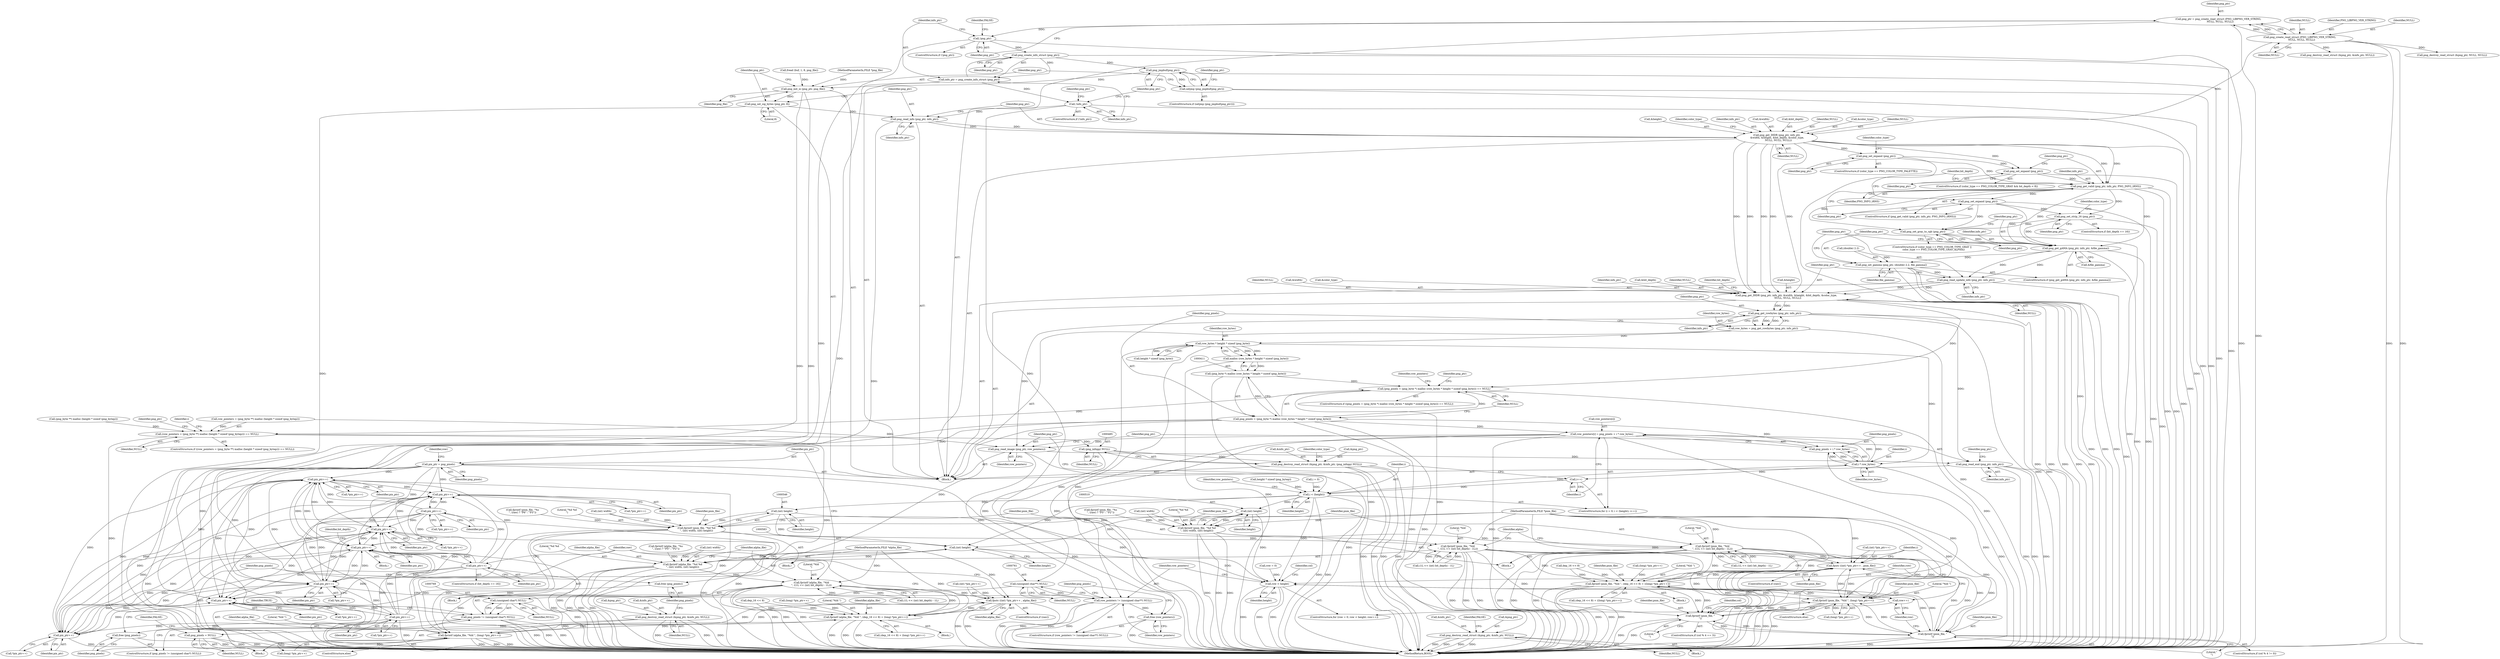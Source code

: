 digraph "0_Android_9d4853418ab2f754c2b63e091c29c5529b8b86ca_157@API" {
"1000198" [label="(Call,png_ptr = png_create_read_struct (PNG_LIBPNG_VER_STRING,\n     NULL, NULL, NULL))"];
"1000200" [label="(Call,png_create_read_struct (PNG_LIBPNG_VER_STRING,\n     NULL, NULL, NULL))"];
"1000206" [label="(Call,!png_ptr)"];
"1000212" [label="(Call,png_create_info_struct (png_ptr))"];
"1000210" [label="(Call,info_ptr = png_create_info_struct (png_ptr))"];
"1000215" [label="(Call,!info_ptr)"];
"1000244" [label="(Call,png_read_info (png_ptr, info_ptr))"];
"1000247" [label="(Call,png_get_IHDR (png_ptr, info_ptr,\n &width, &height, &bit_depth, &color_type,\n    NULL, NULL, NULL))"];
"1000265" [label="(Call,png_set_expand (png_ptr))"];
"1000275" [label="(Call,png_set_expand (png_ptr))"];
"1000278" [label="(Call,png_get_valid (png_ptr, info_ptr, PNG_INFO_tRNS))"];
"1000282" [label="(Call,png_set_expand (png_ptr))"];
"1000288" [label="(Call,png_set_strip_16 (png_ptr))"];
"1000298" [label="(Call,png_set_gray_to_rgb (png_ptr))"];
"1000301" [label="(Call,png_get_gAMA (png_ptr, info_ptr, &file_gamma))"];
"1000306" [label="(Call,png_set_gamma (png_ptr, (double) 2.2, file_gamma))"];
"1000312" [label="(Call,png_read_update_info (png_ptr, info_ptr))"];
"1000315" [label="(Call,png_get_IHDR (png_ptr, info_ptr, &width, &height, &bit_depth, &color_type,\n    NULL, NULL, NULL))"];
"1000403" [label="(Call,png_get_rowbytes (png_ptr, info_ptr))"];
"1000401" [label="(Call,row_bytes = png_get_rowbytes (png_ptr, info_ptr))"];
"1000413" [label="(Call,row_bytes * height * sizeof (png_byte))"];
"1000412" [label="(Call,malloc (row_bytes * height * sizeof (png_byte)))"];
"1000410" [label="(Call,(png_byte *) malloc (row_bytes * height * sizeof (png_byte)))"];
"1000407" [label="(Call,(png_pixels = (png_byte *) malloc (row_bytes * height * sizeof (png_byte))) == NULL)"];
"1000421" [label="(Call,png_destroy_read_struct (&png_ptr, &info_ptr, NULL))"];
"1000430" [label="(Call,(row_pointers = (png_byte **) malloc (height * sizeof (png_bytep))) == NULL)"];
"1000442" [label="(Call,png_destroy_read_struct (&png_ptr, &info_ptr, NULL))"];
"1000450" [label="(Call,png_pixels = NULL)"];
"1000484" [label="(Call,(png_infopp) NULL)"];
"1000479" [label="(Call,png_destroy_read_struct (&png_ptr, &info_ptr, (png_infopp) NULL))"];
"1000760" [label="(Call,(unsigned char**) NULL)"];
"1000758" [label="(Call,row_pointers != (unsigned char**) NULL)"];
"1000763" [label="(Call,free (row_pointers))"];
"1000768" [label="(Call,(unsigned char*) NULL)"];
"1000766" [label="(Call,png_pixels != (unsigned char*) NULL)"];
"1000771" [label="(Call,free (png_pixels))"];
"1000408" [label="(Call,png_pixels = (png_byte *) malloc (row_bytes * height * sizeof (png_byte)))"];
"1000448" [label="(Call,free (png_pixels))"];
"1000464" [label="(Call,row_pointers[i] = png_pixels + i * row_bytes)"];
"1000473" [label="(Call,png_read_image (png_ptr, row_pointers))"];
"1000476" [label="(Call,png_read_end (png_ptr, info_ptr))"];
"1000468" [label="(Call,png_pixels + i * row_bytes)"];
"1000595" [label="(Call,pix_ptr = png_pixels)"];
"1000636" [label="(Call,pix_ptr++)"];
"1000650" [label="(Call,pix_ptr++)"];
"1000662" [label="(Call,pix_ptr++)"];
"1000671" [label="(Call,pix_ptr++)"];
"1000680" [label="(Call,pix_ptr++)"];
"1000686" [label="(Call,pix_ptr++)"];
"1000696" [label="(Call,pix_ptr++)"];
"1000710" [label="(Call,pix_ptr++)"];
"1000722" [label="(Call,pix_ptr++)"];
"1000731" [label="(Call,pix_ptr++)"];
"1000470" [label="(Call,i * row_bytes)"];
"1000462" [label="(Call,i++)"];
"1000459" [label="(Call,i < (height))"];
"1000509" [label="(Call,(int) height)"];
"1000503" [label="(Call,fprintf (pnm_file, \"%d %d\n\", (int) width, (int) height))"];
"1000512" [label="(Call,fprintf (pnm_file, \"%ld\n\", ((1L << (int) bit_depth) - 1L)))"];
"1000632" [label="(Call,fputc ((int) *pix_ptr++ , pnm_file))"];
"1000652" [label="(Call,fprintf (pnm_file, \"%ld \", (dep_16 << 8) + ((long) *pix_ptr++)))"];
"1000665" [label="(Call,fprintf (pnm_file, \"%ld \", (long) *pix_ptr++))"];
"1000742" [label="(Call,fprintf (pnm_file, \"\n\"))"];
"1000754" [label="(Call,fprintf (pnm_file, \"\n\"))"];
"1000582" [label="(Call,(int) height)"];
"1000576" [label="(Call,fprintf (alpha_file, \"%d %d\n\", (int) width, (int) height))"];
"1000585" [label="(Call,fprintf (alpha_file, \"%ld\n\", ((1L << (int) bit_depth) - 1L)))"];
"1000692" [label="(Call,fputc ((int) *pix_ptr++ , alpha_file))"];
"1000712" [label="(Call,fprintf (alpha_file, \"%ld \", (dep_16 << 8) + (long) *pix_ptr++))"];
"1000725" [label="(Call,fprintf (alpha_file, \"%ld \", (long) *pix_ptr++))"];
"1000602" [label="(Call,row < height)"];
"1000605" [label="(Call,row++)"];
"1000545" [label="(Call,(int) height)"];
"1000539" [label="(Call,fprintf (pnm_file, \"%d %d\n\", (int) width, (int) height))"];
"1000548" [label="(Call,fprintf (pnm_file, \"%ld\n\", ((1L << (int) bit_depth) - 1L)))"];
"1000227" [label="(Call,png_jmpbuf(png_ptr))"];
"1000226" [label="(Call,setjmp (png_jmpbuf(png_ptr)))"];
"1000238" [label="(Call,png_init_io (png_ptr, png_file))"];
"1000241" [label="(Call,png_set_sig_bytes (png_ptr, 8))"];
"1000423" [label="(Identifier,png_ptr)"];
"1000697" [label="(Identifier,pix_ptr)"];
"1000263" [label="(Identifier,color_type)"];
"1000598" [label="(ControlStructure,for (row = 0; row < height; row++))"];
"1000249" [label="(Identifier,info_ptr)"];
"1000461" [label="(Identifier,height)"];
"1000245" [label="(Identifier,png_ptr)"];
"1000422" [label="(Call,&png_ptr)"];
"1000478" [label="(Identifier,info_ptr)"];
"1000644" [label="(Block,)"];
"1000655" [label="(Call,(dep_16 << 8) + ((long) *pix_ptr++))"];
"1000604" [label="(Identifier,height)"];
"1000484" [label="(Call,(png_infopp) NULL)"];
"1000250" [label="(Call,&width)"];
"1000320" [label="(Call,&height)"];
"1000482" [label="(Call,&info_ptr)"];
"1000303" [label="(Identifier,info_ptr)"];
"1000213" [label="(Identifier,png_ptr)"];
"1000280" [label="(Identifier,info_ptr)"];
"1000448" [label="(Call,free (png_pixels))"];
"1000199" [label="(Identifier,png_ptr)"];
"1000406" [label="(ControlStructure,if ((png_pixels = (png_byte *) malloc (row_bytes * height * sizeof (png_byte))) == NULL))"];
"1000686" [label="(Call,pix_ptr++)"];
"1000266" [label="(Identifier,png_ptr)"];
"1000490" [label="(Identifier,color_type)"];
"1000682" [label="(ControlStructure,if (bit_depth == 16))"];
"1000725" [label="(Call,fprintf (alpha_file, \"%ld \", (long) *pix_ptr++))"];
"1000772" [label="(Identifier,png_pixels)"];
"1000654" [label="(Literal,\"%ld \")"];
"1000542" [label="(Call,(int) width)"];
"1000232" [label="(Identifier,png_ptr)"];
"1000584" [label="(Identifier,height)"];
"1000656" [label="(Call,dep_16 << 8)"];
"1000577" [label="(Identifier,alpha_file)"];
"1000473" [label="(Call,png_read_image (png_ptr, row_pointers))"];
"1000275" [label="(Call,png_set_expand (png_ptr))"];
"1000281" [label="(Identifier,PNG_INFO_tRNS)"];
"1000514" [label="(Literal,\"%ld\n\")"];
"1000605" [label="(Call,row++)"];
"1000610" [label="(Identifier,col)"];
"1000254" [label="(Call,&bit_depth)"];
"1000407" [label="(Call,(png_pixels = (png_byte *) malloc (row_bytes * height * sizeof (png_byte))) == NULL)"];
"1000698" [label="(Identifier,alpha_file)"];
"1000704" [label="(Block,)"];
"1000550" [label="(Literal,\"%ld\n\")"];
"1000304" [label="(Call,&file_gamma)"];
"1000440" [label="(Identifier,NULL)"];
"1000471" [label="(Identifier,i)"];
"1000282" [label="(Call,png_set_expand (png_ptr))"];
"1000230" [label="(Call,png_destroy_read_struct (&png_ptr, &info_ptr, NULL))"];
"1000312" [label="(Call,png_read_update_info (png_ptr, info_ptr))"];
"1000504" [label="(Identifier,pnm_file)"];
"1000410" [label="(Call,(png_byte *) malloc (row_bytes * height * sizeof (png_byte)))"];
"1000419" [label="(Identifier,NULL)"];
"1000270" [label="(Identifier,color_type)"];
"1000426" [label="(Identifier,NULL)"];
"1000278" [label="(Call,png_get_valid (png_ptr, info_ptr, PNG_INFO_tRNS))"];
"1000576" [label="(Call,fprintf (alpha_file, \"%d %d\n\", (int) width, (int) height))"];
"1000469" [label="(Identifier,png_pixels)"];
"1000666" [label="(Identifier,pnm_file)"];
"1000582" [label="(Call,(int) height)"];
"1000587" [label="(Literal,\"%ld\n\")"];
"1000652" [label="(Call,fprintf (pnm_file, \"%ld \", (dep_16 << 8) + ((long) *pix_ptr++)))"];
"1000327" [label="(Identifier,NULL)"];
"1000756" [label="(Literal,\"\n\")"];
"1000463" [label="(Identifier,i)"];
"1000663" [label="(Identifier,pix_ptr)"];
"1000512" [label="(Call,fprintf (pnm_file, \"%ld\n\", ((1L << (int) bit_depth) - 1L)))"];
"1000212" [label="(Call,png_create_info_struct (png_ptr))"];
"1000771" [label="(Call,free (png_pixels))"];
"1000726" [label="(Identifier,alpha_file)"];
"1000479" [label="(Call,png_destroy_read_struct (&png_ptr, &info_ptr, (png_infopp) NULL))"];
"1000436" [label="(Call,height * sizeof (png_bytep))"];
"1000495" [label="(Block,)"];
"1000716" [label="(Call,dep_16 << 8)"];
"1000540" [label="(Identifier,pnm_file)"];
"1000228" [label="(Identifier,png_ptr)"];
"1000549" [label="(Identifier,pnm_file)"];
"1000306" [label="(Call,png_set_gamma (png_ptr, (double) 2.2, file_gamma))"];
"1000449" [label="(Identifier,png_pixels)"];
"1000515" [label="(Call,(1L << (int) bit_depth) - 1L)"];
"1000293" [label="(Identifier,color_type)"];
"1000531" [label="(Block,)"];
"1000690" [label="(ControlStructure,if (raw))"];
"1000300" [label="(ControlStructure,if (png_get_gAMA (png_ptr, info_ptr, &file_gamma)))"];
"1000595" [label="(Call,pix_ptr = png_pixels)"];
"1000603" [label="(Identifier,row)"];
"1000454" [label="(Identifier,FALSE)"];
"1000430" [label="(Call,(row_pointers = (png_byte **) malloc (height * sizeof (png_bytep))) == NULL)"];
"1000759" [label="(Identifier,row_pointers)"];
"1000736" [label="(ControlStructure,if (col % 4 == 3))"];
"1000755" [label="(Identifier,pnm_file)"];
"1000288" [label="(Call,png_set_strip_16 (png_ptr))"];
"1000723" [label="(Identifier,pix_ptr)"];
"1000732" [label="(Identifier,pix_ptr)"];
"1000261" [label="(ControlStructure,if (color_type == PNG_COLOR_TYPE_PALETTE))"];
"1000693" [label="(Call,(int) *pix_ptr++)"];
"1000243" [label="(Literal,8)"];
"1000532" [label="(Call,fprintf (pnm_file, \"%s\n\", (raw) ? \"P6\" : \"P3\"))"];
"1000649" [label="(Call,*pix_ptr++)"];
"1000475" [label="(Identifier,row_pointers)"];
"1000599" [label="(Call,row = 0)"];
"1000679" [label="(Block,)"];
"1000636" [label="(Call,pix_ptr++)"];
"1000177" [label="(Call,fread (buf, 1, 8, png_file))"];
"1000277" [label="(ControlStructure,if (png_get_valid (png_ptr, info_ptr, PNG_INFO_tRNS)))"];
"1000328" [label="(Identifier,NULL)"];
"1000687" [label="(Identifier,pix_ptr)"];
"1000635" [label="(Call,*pix_ptr++)"];
"1000286" [label="(Identifier,bit_depth)"];
"1000719" [label="(Call,(long) *pix_ptr++)"];
"1000203" [label="(Identifier,NULL)"];
"1000211" [label="(Identifier,info_ptr)"];
"1000541" [label="(Literal,\"%d %d\n\")"];
"1000681" [label="(Identifier,pix_ptr)"];
"1000283" [label="(Identifier,png_ptr)"];
"1000456" [label="(Call,i = 0)"];
"1000299" [label="(Identifier,png_ptr)"];
"1000671" [label="(Call,pix_ptr++)"];
"1000464" [label="(Call,row_pointers[i] = png_pixels + i * row_bytes)"];
"1000205" [label="(ControlStructure,if (!png_ptr))"];
"1000290" [label="(ControlStructure,if (color_type == PNG_COLOR_TYPE_GRAY ||\n    color_type == PNG_COLOR_TYPE_GRAY_ALPHA))"];
"1000468" [label="(Call,png_pixels + i * row_bytes)"];
"1000709" [label="(Call,*pix_ptr++)"];
"1000318" [label="(Call,&width)"];
"1000742" [label="(Call,fprintf (pnm_file, \"\n\"))"];
"1000412" [label="(Call,malloc (row_bytes * height * sizeof (png_byte)))"];
"1000569" [label="(Call,fprintf (alpha_file, \"%s\n\", (raw) ? \"P5\" : \"P2\"))"];
"1000767" [label="(Identifier,png_pixels)"];
"1000714" [label="(Literal,\"%ld \")"];
"1000260" [label="(Identifier,NULL)"];
"1000432" [label="(Identifier,row_pointers)"];
"1000503" [label="(Call,fprintf (pnm_file, \"%d %d\n\", (int) width, (int) height))"];
"1000307" [label="(Identifier,png_ptr)"];
"1000731" [label="(Call,pix_ptr++)"];
"1000141" [label="(Block,)"];
"1000722" [label="(Call,pix_ptr++)"];
"1000695" [label="(Call,*pix_ptr++)"];
"1000588" [label="(Call,(1L << (int) bit_depth) - 1L)"];
"1000568" [label="(Block,)"];
"1000715" [label="(Call,(dep_16 << 8) + (long) *pix_ptr++)"];
"1000284" [label="(ControlStructure,if (bit_depth == 16))"];
"1000597" [label="(Identifier,png_pixels)"];
"1000313" [label="(Identifier,png_ptr)"];
"1000259" [label="(Identifier,NULL)"];
"1000452" [label="(Identifier,NULL)"];
"1000770" [label="(Identifier,NULL)"];
"1000551" [label="(Call,(1L << (int) bit_depth) - 1L)"];
"1000207" [label="(Identifier,png_ptr)"];
"1000244" [label="(Call,png_read_info (png_ptr, info_ptr))"];
"1000596" [label="(Identifier,pix_ptr)"];
"1000743" [label="(Identifier,pnm_file)"];
"1000267" [label="(ControlStructure,if (color_type == PNG_COLOR_TYPE_GRAY && bit_depth < 8))"];
"1000421" [label="(Call,png_destroy_read_struct (&png_ptr, &info_ptr, NULL))"];
"1000298" [label="(Call,png_set_gray_to_rgb (png_ptr))"];
"1000474" [label="(Identifier,png_ptr)"];
"1000662" [label="(Call,pix_ptr++)"];
"1000579" [label="(Call,(int) width)"];
"1000451" [label="(Identifier,png_pixels)"];
"1000630" [label="(ControlStructure,if (raw))"];
"1000240" [label="(Identifier,png_file)"];
"1000324" [label="(Call,&color_type)"];
"1000403" [label="(Call,png_get_rowbytes (png_ptr, info_ptr))"];
"1000762" [label="(Identifier,NULL)"];
"1000401" [label="(Call,row_bytes = png_get_rowbytes (png_ptr, info_ptr))"];
"1000470" [label="(Call,i * row_bytes)"];
"1000138" [label="(MethodParameterIn,FILE *alpha_file)"];
"1000457" [label="(Identifier,i)"];
"1000667" [label="(Literal,\"%ld \")"];
"1000302" [label="(Identifier,png_ptr)"];
"1000651" [label="(Identifier,pix_ptr)"];
"1000311" [label="(Identifier,file_gamma)"];
"1000225" [label="(ControlStructure,if (setjmp (png_jmpbuf(png_ptr))))"];
"1000215" [label="(Call,!info_ptr)"];
"1000774" [label="(Identifier,TRUE)"];
"1000424" [label="(Call,&info_ptr)"];
"1000201" [label="(Identifier,PNG_LIBPNG_VER_STRING)"];
"1000413" [label="(Call,row_bytes * height * sizeof (png_byte))"];
"1000315" [label="(Call,png_get_IHDR (png_ptr, info_ptr, &width, &height, &bit_depth, &color_type,\n    NULL, NULL, NULL))"];
"1000279" [label="(Identifier,png_ptr)"];
"1000317" [label="(Identifier,info_ptr)"];
"1000481" [label="(Identifier,png_ptr)"];
"1000606" [label="(Identifier,row)"];
"1000496" [label="(Call,fprintf (pnm_file, \"%s\n\", (raw) ? \"P5\" : \"P2\"))"];
"1000711" [label="(Identifier,pix_ptr)"];
"1000727" [label="(Literal,\"%ld \")"];
"1000247" [label="(Call,png_get_IHDR (png_ptr, info_ptr,\n &width, &height, &bit_depth, &color_type,\n    NULL, NULL, NULL))"];
"1000628" [label="(Identifier,i)"];
"1000209" [label="(Identifier,FALSE)"];
"1000256" [label="(Call,&color_type)"];
"1000668" [label="(Call,(long) *pix_ptr++)"];
"1000712" [label="(Call,fprintf (alpha_file, \"%ld \", (dep_16 << 8) + (long) *pix_ptr++))"];
"1000136" [label="(MethodParameterIn,FILE *png_file)"];
"1000692" [label="(Call,fputc ((int) *pix_ptr++ , alpha_file))"];
"1000450" [label="(Call,png_pixels = NULL)"];
"1000480" [label="(Call,&png_ptr)"];
"1000445" [label="(Call,&info_ptr)"];
"1000200" [label="(Call,png_create_read_struct (PNG_LIBPNG_VER_STRING,\n     NULL, NULL, NULL))"];
"1000314" [label="(Identifier,info_ptr)"];
"1000545" [label="(Call,(int) height)"];
"1000713" [label="(Identifier,alpha_file)"];
"1000472" [label="(Identifier,row_bytes)"];
"1000322" [label="(Call,&bit_depth)"];
"1000661" [label="(Call,*pix_ptr++)"];
"1000206" [label="(Call,!png_ptr)"];
"1000443" [label="(Call,&png_ptr)"];
"1000585" [label="(Call,fprintf (alpha_file, \"%ld\n\", ((1L << (int) bit_depth) - 1L)))"];
"1000547" [label="(Identifier,height)"];
"1000600" [label="(Identifier,row)"];
"1000650" [label="(Call,pix_ptr++)"];
"1000477" [label="(Identifier,png_ptr)"];
"1000466" [label="(Identifier,row_pointers)"];
"1000429" [label="(ControlStructure,if ((row_pointers = (png_byte **) malloc (height * sizeof (png_bytep))) == NULL))"];
"1000633" [label="(Call,(int) *pix_ptr++)"];
"1000775" [label="(MethodReturn,BOOL)"];
"1000560" [label="(Identifier,alpha)"];
"1000220" [label="(Identifier,png_ptr)"];
"1000218" [label="(Call,png_destroy_read_struct (&png_ptr, NULL, NULL))"];
"1000758" [label="(Call,row_pointers != (unsigned char**) NULL)"];
"1000431" [label="(Call,row_pointers = (png_byte **) malloc (height * sizeof (png_bytep)))"];
"1000728" [label="(Call,(long) *pix_ptr++)"];
"1000409" [label="(Identifier,png_pixels)"];
"1000638" [label="(Identifier,pnm_file)"];
"1000586" [label="(Identifier,alpha_file)"];
"1000513" [label="(Identifier,pnm_file)"];
"1000665" [label="(Call,fprintf (pnm_file, \"%ld \", (long) *pix_ptr++))"];
"1000509" [label="(Call,(int) height)"];
"1000137" [label="(MethodParameterIn,FILE *pnm_file)"];
"1000460" [label="(Identifier,i)"];
"1000578" [label="(Literal,\"%d %d\n\")"];
"1000757" [label="(ControlStructure,if (row_pointers != (unsigned char**) NULL))"];
"1000476" [label="(Call,png_read_end (png_ptr, info_ptr))"];
"1000202" [label="(Identifier,NULL)"];
"1000248" [label="(Identifier,png_ptr)"];
"1000766" [label="(Call,png_pixels != (unsigned char*) NULL)"];
"1000680" [label="(Call,pix_ptr++)"];
"1000653" [label="(Identifier,pnm_file)"];
"1000246" [label="(Identifier,info_ptr)"];
"1000486" [label="(Identifier,NULL)"];
"1000198" [label="(Call,png_ptr = png_create_read_struct (PNG_LIBPNG_VER_STRING,\n     NULL, NULL, NULL))"];
"1000459" [label="(Call,i < (height))"];
"1000768" [label="(Call,(unsigned char*) NULL)"];
"1000539" [label="(Call,fprintf (pnm_file, \"%d %d\n\", (int) width, (int) height))"];
"1000765" [label="(ControlStructure,if (png_pixels != (unsigned char*) NULL))"];
"1000326" [label="(Identifier,NULL)"];
"1000331" [label="(Identifier,bit_depth)"];
"1000265" [label="(Call,png_set_expand (png_ptr))"];
"1000433" [label="(Call,(png_byte **) malloc (height * sizeof (png_bytep)))"];
"1000415" [label="(Call,height * sizeof (png_byte))"];
"1000696" [label="(Call,pix_ptr++)"];
"1000730" [label="(Call,*pix_ptr++)"];
"1000465" [label="(Call,row_pointers[i])"];
"1000204" [label="(Identifier,NULL)"];
"1000760" [label="(Call,(unsigned char**) NULL)"];
"1000754" [label="(Call,fprintf (pnm_file, \"\n\"))"];
"1000214" [label="(ControlStructure,if (!info_ptr))"];
"1000447" [label="(Identifier,NULL)"];
"1000506" [label="(Call,(int) width)"];
"1000216" [label="(Identifier,info_ptr)"];
"1000402" [label="(Identifier,row_bytes)"];
"1000672" [label="(Identifier,pix_ptr)"];
"1000664" [label="(ControlStructure,else)"];
"1000616" [label="(Identifier,col)"];
"1000764" [label="(Identifier,row_pointers)"];
"1000444" [label="(Identifier,png_ptr)"];
"1000239" [label="(Identifier,png_ptr)"];
"1000242" [label="(Identifier,png_ptr)"];
"1000602" [label="(Call,row < height)"];
"1000511" [label="(Identifier,height)"];
"1000670" [label="(Call,*pix_ptr++)"];
"1000724" [label="(ControlStructure,else)"];
"1000210" [label="(Call,info_ptr = png_create_info_struct (png_ptr))"];
"1000763" [label="(Call,free (row_pointers))"];
"1000258" [label="(Identifier,NULL)"];
"1000289" [label="(Identifier,png_ptr)"];
"1000748" [label="(ControlStructure,if (col % 4 != 0))"];
"1000404" [label="(Identifier,png_ptr)"];
"1000632" [label="(Call,fputc ((int) *pix_ptr++ , pnm_file))"];
"1000721" [label="(Call,*pix_ptr++)"];
"1000462" [label="(Call,i++)"];
"1000241" [label="(Call,png_set_sig_bytes (png_ptr, 8))"];
"1000301" [label="(Call,png_get_gAMA (png_ptr, info_ptr, &file_gamma))"];
"1000428" [label="(Identifier,FALSE)"];
"1000735" [label="(Identifier,raw)"];
"1000238" [label="(Call,png_init_io (png_ptr, png_file))"];
"1000637" [label="(Identifier,pix_ptr)"];
"1000227" [label="(Call,png_jmpbuf(png_ptr))"];
"1000308" [label="(Call,(double) 2.2)"];
"1000408" [label="(Call,png_pixels = (png_byte *) malloc (row_bytes * height * sizeof (png_byte)))"];
"1000442" [label="(Call,png_destroy_read_struct (&png_ptr, &info_ptr, NULL))"];
"1000548" [label="(Call,fprintf (pnm_file, \"%ld\n\", ((1L << (int) bit_depth) - 1L)))"];
"1000316" [label="(Identifier,png_ptr)"];
"1000414" [label="(Identifier,row_bytes)"];
"1000710" [label="(Call,pix_ptr++)"];
"1000252" [label="(Call,&height)"];
"1000505" [label="(Literal,\"%d %d\n\")"];
"1000276" [label="(Identifier,png_ptr)"];
"1000684" [label="(Identifier,bit_depth)"];
"1000744" [label="(Literal,\"\n\")"];
"1000226" [label="(Call,setjmp (png_jmpbuf(png_ptr)))"];
"1000420" [label="(Block,)"];
"1000441" [label="(Block,)"];
"1000659" [label="(Call,(long) *pix_ptr++)"];
"1000455" [label="(ControlStructure,for (i = 0; i < (height); i++))"];
"1000405" [label="(Identifier,info_ptr)"];
"1000198" -> "1000141"  [label="AST: "];
"1000198" -> "1000200"  [label="CFG: "];
"1000199" -> "1000198"  [label="AST: "];
"1000200" -> "1000198"  [label="AST: "];
"1000207" -> "1000198"  [label="CFG: "];
"1000198" -> "1000775"  [label="DDG: "];
"1000200" -> "1000198"  [label="DDG: "];
"1000200" -> "1000198"  [label="DDG: "];
"1000198" -> "1000206"  [label="DDG: "];
"1000200" -> "1000204"  [label="CFG: "];
"1000201" -> "1000200"  [label="AST: "];
"1000202" -> "1000200"  [label="AST: "];
"1000203" -> "1000200"  [label="AST: "];
"1000204" -> "1000200"  [label="AST: "];
"1000200" -> "1000775"  [label="DDG: "];
"1000200" -> "1000775"  [label="DDG: "];
"1000200" -> "1000218"  [label="DDG: "];
"1000200" -> "1000230"  [label="DDG: "];
"1000200" -> "1000247"  [label="DDG: "];
"1000206" -> "1000205"  [label="AST: "];
"1000206" -> "1000207"  [label="CFG: "];
"1000207" -> "1000206"  [label="AST: "];
"1000209" -> "1000206"  [label="CFG: "];
"1000211" -> "1000206"  [label="CFG: "];
"1000206" -> "1000775"  [label="DDG: "];
"1000206" -> "1000775"  [label="DDG: "];
"1000206" -> "1000212"  [label="DDG: "];
"1000212" -> "1000210"  [label="AST: "];
"1000212" -> "1000213"  [label="CFG: "];
"1000213" -> "1000212"  [label="AST: "];
"1000210" -> "1000212"  [label="CFG: "];
"1000212" -> "1000775"  [label="DDG: "];
"1000212" -> "1000210"  [label="DDG: "];
"1000212" -> "1000227"  [label="DDG: "];
"1000210" -> "1000141"  [label="AST: "];
"1000211" -> "1000210"  [label="AST: "];
"1000216" -> "1000210"  [label="CFG: "];
"1000210" -> "1000775"  [label="DDG: "];
"1000210" -> "1000215"  [label="DDG: "];
"1000215" -> "1000214"  [label="AST: "];
"1000215" -> "1000216"  [label="CFG: "];
"1000216" -> "1000215"  [label="AST: "];
"1000220" -> "1000215"  [label="CFG: "];
"1000228" -> "1000215"  [label="CFG: "];
"1000215" -> "1000775"  [label="DDG: "];
"1000215" -> "1000775"  [label="DDG: "];
"1000215" -> "1000244"  [label="DDG: "];
"1000244" -> "1000141"  [label="AST: "];
"1000244" -> "1000246"  [label="CFG: "];
"1000245" -> "1000244"  [label="AST: "];
"1000246" -> "1000244"  [label="AST: "];
"1000248" -> "1000244"  [label="CFG: "];
"1000244" -> "1000775"  [label="DDG: "];
"1000241" -> "1000244"  [label="DDG: "];
"1000244" -> "1000247"  [label="DDG: "];
"1000244" -> "1000247"  [label="DDG: "];
"1000247" -> "1000141"  [label="AST: "];
"1000247" -> "1000260"  [label="CFG: "];
"1000248" -> "1000247"  [label="AST: "];
"1000249" -> "1000247"  [label="AST: "];
"1000250" -> "1000247"  [label="AST: "];
"1000252" -> "1000247"  [label="AST: "];
"1000254" -> "1000247"  [label="AST: "];
"1000256" -> "1000247"  [label="AST: "];
"1000258" -> "1000247"  [label="AST: "];
"1000259" -> "1000247"  [label="AST: "];
"1000260" -> "1000247"  [label="AST: "];
"1000263" -> "1000247"  [label="CFG: "];
"1000247" -> "1000775"  [label="DDG: "];
"1000247" -> "1000265"  [label="DDG: "];
"1000247" -> "1000275"  [label="DDG: "];
"1000247" -> "1000278"  [label="DDG: "];
"1000247" -> "1000278"  [label="DDG: "];
"1000247" -> "1000315"  [label="DDG: "];
"1000247" -> "1000315"  [label="DDG: "];
"1000247" -> "1000315"  [label="DDG: "];
"1000247" -> "1000315"  [label="DDG: "];
"1000247" -> "1000315"  [label="DDG: "];
"1000265" -> "1000261"  [label="AST: "];
"1000265" -> "1000266"  [label="CFG: "];
"1000266" -> "1000265"  [label="AST: "];
"1000270" -> "1000265"  [label="CFG: "];
"1000265" -> "1000775"  [label="DDG: "];
"1000265" -> "1000275"  [label="DDG: "];
"1000265" -> "1000278"  [label="DDG: "];
"1000275" -> "1000267"  [label="AST: "];
"1000275" -> "1000276"  [label="CFG: "];
"1000276" -> "1000275"  [label="AST: "];
"1000279" -> "1000275"  [label="CFG: "];
"1000275" -> "1000775"  [label="DDG: "];
"1000275" -> "1000278"  [label="DDG: "];
"1000278" -> "1000277"  [label="AST: "];
"1000278" -> "1000281"  [label="CFG: "];
"1000279" -> "1000278"  [label="AST: "];
"1000280" -> "1000278"  [label="AST: "];
"1000281" -> "1000278"  [label="AST: "];
"1000283" -> "1000278"  [label="CFG: "];
"1000286" -> "1000278"  [label="CFG: "];
"1000278" -> "1000775"  [label="DDG: "];
"1000278" -> "1000775"  [label="DDG: "];
"1000278" -> "1000282"  [label="DDG: "];
"1000278" -> "1000288"  [label="DDG: "];
"1000278" -> "1000298"  [label="DDG: "];
"1000278" -> "1000301"  [label="DDG: "];
"1000278" -> "1000301"  [label="DDG: "];
"1000282" -> "1000277"  [label="AST: "];
"1000282" -> "1000283"  [label="CFG: "];
"1000283" -> "1000282"  [label="AST: "];
"1000286" -> "1000282"  [label="CFG: "];
"1000282" -> "1000775"  [label="DDG: "];
"1000282" -> "1000288"  [label="DDG: "];
"1000282" -> "1000298"  [label="DDG: "];
"1000282" -> "1000301"  [label="DDG: "];
"1000288" -> "1000284"  [label="AST: "];
"1000288" -> "1000289"  [label="CFG: "];
"1000289" -> "1000288"  [label="AST: "];
"1000293" -> "1000288"  [label="CFG: "];
"1000288" -> "1000775"  [label="DDG: "];
"1000288" -> "1000298"  [label="DDG: "];
"1000288" -> "1000301"  [label="DDG: "];
"1000298" -> "1000290"  [label="AST: "];
"1000298" -> "1000299"  [label="CFG: "];
"1000299" -> "1000298"  [label="AST: "];
"1000302" -> "1000298"  [label="CFG: "];
"1000298" -> "1000775"  [label="DDG: "];
"1000298" -> "1000301"  [label="DDG: "];
"1000301" -> "1000300"  [label="AST: "];
"1000301" -> "1000304"  [label="CFG: "];
"1000302" -> "1000301"  [label="AST: "];
"1000303" -> "1000301"  [label="AST: "];
"1000304" -> "1000301"  [label="AST: "];
"1000307" -> "1000301"  [label="CFG: "];
"1000313" -> "1000301"  [label="CFG: "];
"1000301" -> "1000775"  [label="DDG: "];
"1000301" -> "1000775"  [label="DDG: "];
"1000301" -> "1000306"  [label="DDG: "];
"1000301" -> "1000312"  [label="DDG: "];
"1000301" -> "1000312"  [label="DDG: "];
"1000306" -> "1000300"  [label="AST: "];
"1000306" -> "1000311"  [label="CFG: "];
"1000307" -> "1000306"  [label="AST: "];
"1000308" -> "1000306"  [label="AST: "];
"1000311" -> "1000306"  [label="AST: "];
"1000313" -> "1000306"  [label="CFG: "];
"1000306" -> "1000775"  [label="DDG: "];
"1000306" -> "1000775"  [label="DDG: "];
"1000306" -> "1000775"  [label="DDG: "];
"1000308" -> "1000306"  [label="DDG: "];
"1000306" -> "1000312"  [label="DDG: "];
"1000312" -> "1000141"  [label="AST: "];
"1000312" -> "1000314"  [label="CFG: "];
"1000313" -> "1000312"  [label="AST: "];
"1000314" -> "1000312"  [label="AST: "];
"1000316" -> "1000312"  [label="CFG: "];
"1000312" -> "1000775"  [label="DDG: "];
"1000312" -> "1000315"  [label="DDG: "];
"1000312" -> "1000315"  [label="DDG: "];
"1000315" -> "1000141"  [label="AST: "];
"1000315" -> "1000328"  [label="CFG: "];
"1000316" -> "1000315"  [label="AST: "];
"1000317" -> "1000315"  [label="AST: "];
"1000318" -> "1000315"  [label="AST: "];
"1000320" -> "1000315"  [label="AST: "];
"1000322" -> "1000315"  [label="AST: "];
"1000324" -> "1000315"  [label="AST: "];
"1000326" -> "1000315"  [label="AST: "];
"1000327" -> "1000315"  [label="AST: "];
"1000328" -> "1000315"  [label="AST: "];
"1000331" -> "1000315"  [label="CFG: "];
"1000315" -> "1000775"  [label="DDG: "];
"1000315" -> "1000775"  [label="DDG: "];
"1000315" -> "1000775"  [label="DDG: "];
"1000315" -> "1000775"  [label="DDG: "];
"1000315" -> "1000775"  [label="DDG: "];
"1000315" -> "1000403"  [label="DDG: "];
"1000315" -> "1000403"  [label="DDG: "];
"1000315" -> "1000407"  [label="DDG: "];
"1000403" -> "1000401"  [label="AST: "];
"1000403" -> "1000405"  [label="CFG: "];
"1000404" -> "1000403"  [label="AST: "];
"1000405" -> "1000403"  [label="AST: "];
"1000401" -> "1000403"  [label="CFG: "];
"1000403" -> "1000775"  [label="DDG: "];
"1000403" -> "1000775"  [label="DDG: "];
"1000403" -> "1000401"  [label="DDG: "];
"1000403" -> "1000401"  [label="DDG: "];
"1000403" -> "1000473"  [label="DDG: "];
"1000403" -> "1000476"  [label="DDG: "];
"1000401" -> "1000141"  [label="AST: "];
"1000402" -> "1000401"  [label="AST: "];
"1000409" -> "1000401"  [label="CFG: "];
"1000401" -> "1000775"  [label="DDG: "];
"1000401" -> "1000413"  [label="DDG: "];
"1000413" -> "1000412"  [label="AST: "];
"1000413" -> "1000415"  [label="CFG: "];
"1000414" -> "1000413"  [label="AST: "];
"1000415" -> "1000413"  [label="AST: "];
"1000412" -> "1000413"  [label="CFG: "];
"1000413" -> "1000775"  [label="DDG: "];
"1000413" -> "1000775"  [label="DDG: "];
"1000413" -> "1000412"  [label="DDG: "];
"1000413" -> "1000412"  [label="DDG: "];
"1000415" -> "1000413"  [label="DDG: "];
"1000413" -> "1000470"  [label="DDG: "];
"1000412" -> "1000410"  [label="AST: "];
"1000410" -> "1000412"  [label="CFG: "];
"1000412" -> "1000775"  [label="DDG: "];
"1000412" -> "1000410"  [label="DDG: "];
"1000410" -> "1000408"  [label="AST: "];
"1000411" -> "1000410"  [label="AST: "];
"1000408" -> "1000410"  [label="CFG: "];
"1000410" -> "1000775"  [label="DDG: "];
"1000410" -> "1000407"  [label="DDG: "];
"1000410" -> "1000408"  [label="DDG: "];
"1000407" -> "1000406"  [label="AST: "];
"1000407" -> "1000419"  [label="CFG: "];
"1000408" -> "1000407"  [label="AST: "];
"1000419" -> "1000407"  [label="AST: "];
"1000423" -> "1000407"  [label="CFG: "];
"1000432" -> "1000407"  [label="CFG: "];
"1000407" -> "1000775"  [label="DDG: "];
"1000408" -> "1000407"  [label="DDG: "];
"1000407" -> "1000421"  [label="DDG: "];
"1000407" -> "1000430"  [label="DDG: "];
"1000421" -> "1000420"  [label="AST: "];
"1000421" -> "1000426"  [label="CFG: "];
"1000422" -> "1000421"  [label="AST: "];
"1000424" -> "1000421"  [label="AST: "];
"1000426" -> "1000421"  [label="AST: "];
"1000428" -> "1000421"  [label="CFG: "];
"1000421" -> "1000775"  [label="DDG: "];
"1000421" -> "1000775"  [label="DDG: "];
"1000421" -> "1000775"  [label="DDG: "];
"1000421" -> "1000775"  [label="DDG: "];
"1000430" -> "1000429"  [label="AST: "];
"1000430" -> "1000440"  [label="CFG: "];
"1000431" -> "1000430"  [label="AST: "];
"1000440" -> "1000430"  [label="AST: "];
"1000444" -> "1000430"  [label="CFG: "];
"1000457" -> "1000430"  [label="CFG: "];
"1000430" -> "1000775"  [label="DDG: "];
"1000431" -> "1000430"  [label="DDG: "];
"1000433" -> "1000430"  [label="DDG: "];
"1000430" -> "1000442"  [label="DDG: "];
"1000430" -> "1000484"  [label="DDG: "];
"1000442" -> "1000441"  [label="AST: "];
"1000442" -> "1000447"  [label="CFG: "];
"1000443" -> "1000442"  [label="AST: "];
"1000445" -> "1000442"  [label="AST: "];
"1000447" -> "1000442"  [label="AST: "];
"1000449" -> "1000442"  [label="CFG: "];
"1000442" -> "1000775"  [label="DDG: "];
"1000442" -> "1000775"  [label="DDG: "];
"1000442" -> "1000775"  [label="DDG: "];
"1000442" -> "1000450"  [label="DDG: "];
"1000450" -> "1000441"  [label="AST: "];
"1000450" -> "1000452"  [label="CFG: "];
"1000451" -> "1000450"  [label="AST: "];
"1000452" -> "1000450"  [label="AST: "];
"1000454" -> "1000450"  [label="CFG: "];
"1000450" -> "1000775"  [label="DDG: "];
"1000450" -> "1000775"  [label="DDG: "];
"1000484" -> "1000479"  [label="AST: "];
"1000484" -> "1000486"  [label="CFG: "];
"1000485" -> "1000484"  [label="AST: "];
"1000486" -> "1000484"  [label="AST: "];
"1000479" -> "1000484"  [label="CFG: "];
"1000484" -> "1000479"  [label="DDG: "];
"1000484" -> "1000760"  [label="DDG: "];
"1000479" -> "1000141"  [label="AST: "];
"1000480" -> "1000479"  [label="AST: "];
"1000482" -> "1000479"  [label="AST: "];
"1000490" -> "1000479"  [label="CFG: "];
"1000479" -> "1000775"  [label="DDG: "];
"1000479" -> "1000775"  [label="DDG: "];
"1000479" -> "1000775"  [label="DDG: "];
"1000479" -> "1000775"  [label="DDG: "];
"1000760" -> "1000758"  [label="AST: "];
"1000760" -> "1000762"  [label="CFG: "];
"1000761" -> "1000760"  [label="AST: "];
"1000762" -> "1000760"  [label="AST: "];
"1000758" -> "1000760"  [label="CFG: "];
"1000760" -> "1000758"  [label="DDG: "];
"1000760" -> "1000768"  [label="DDG: "];
"1000758" -> "1000757"  [label="AST: "];
"1000759" -> "1000758"  [label="AST: "];
"1000764" -> "1000758"  [label="CFG: "];
"1000767" -> "1000758"  [label="CFG: "];
"1000758" -> "1000775"  [label="DDG: "];
"1000758" -> "1000775"  [label="DDG: "];
"1000758" -> "1000775"  [label="DDG: "];
"1000464" -> "1000758"  [label="DDG: "];
"1000473" -> "1000758"  [label="DDG: "];
"1000758" -> "1000763"  [label="DDG: "];
"1000763" -> "1000757"  [label="AST: "];
"1000763" -> "1000764"  [label="CFG: "];
"1000764" -> "1000763"  [label="AST: "];
"1000767" -> "1000763"  [label="CFG: "];
"1000763" -> "1000775"  [label="DDG: "];
"1000464" -> "1000763"  [label="DDG: "];
"1000768" -> "1000766"  [label="AST: "];
"1000768" -> "1000770"  [label="CFG: "];
"1000769" -> "1000768"  [label="AST: "];
"1000770" -> "1000768"  [label="AST: "];
"1000766" -> "1000768"  [label="CFG: "];
"1000768" -> "1000775"  [label="DDG: "];
"1000768" -> "1000766"  [label="DDG: "];
"1000766" -> "1000765"  [label="AST: "];
"1000767" -> "1000766"  [label="AST: "];
"1000772" -> "1000766"  [label="CFG: "];
"1000774" -> "1000766"  [label="CFG: "];
"1000766" -> "1000775"  [label="DDG: "];
"1000766" -> "1000775"  [label="DDG: "];
"1000766" -> "1000775"  [label="DDG: "];
"1000408" -> "1000766"  [label="DDG: "];
"1000766" -> "1000771"  [label="DDG: "];
"1000771" -> "1000765"  [label="AST: "];
"1000771" -> "1000772"  [label="CFG: "];
"1000772" -> "1000771"  [label="AST: "];
"1000774" -> "1000771"  [label="CFG: "];
"1000771" -> "1000775"  [label="DDG: "];
"1000409" -> "1000408"  [label="AST: "];
"1000419" -> "1000408"  [label="CFG: "];
"1000408" -> "1000775"  [label="DDG: "];
"1000408" -> "1000775"  [label="DDG: "];
"1000408" -> "1000448"  [label="DDG: "];
"1000408" -> "1000464"  [label="DDG: "];
"1000408" -> "1000468"  [label="DDG: "];
"1000408" -> "1000595"  [label="DDG: "];
"1000448" -> "1000441"  [label="AST: "];
"1000448" -> "1000449"  [label="CFG: "];
"1000449" -> "1000448"  [label="AST: "];
"1000451" -> "1000448"  [label="CFG: "];
"1000464" -> "1000455"  [label="AST: "];
"1000464" -> "1000468"  [label="CFG: "];
"1000465" -> "1000464"  [label="AST: "];
"1000468" -> "1000464"  [label="AST: "];
"1000463" -> "1000464"  [label="CFG: "];
"1000464" -> "1000775"  [label="DDG: "];
"1000464" -> "1000775"  [label="DDG: "];
"1000470" -> "1000464"  [label="DDG: "];
"1000470" -> "1000464"  [label="DDG: "];
"1000464" -> "1000473"  [label="DDG: "];
"1000473" -> "1000141"  [label="AST: "];
"1000473" -> "1000475"  [label="CFG: "];
"1000474" -> "1000473"  [label="AST: "];
"1000475" -> "1000473"  [label="AST: "];
"1000477" -> "1000473"  [label="CFG: "];
"1000473" -> "1000775"  [label="DDG: "];
"1000431" -> "1000473"  [label="DDG: "];
"1000473" -> "1000476"  [label="DDG: "];
"1000476" -> "1000141"  [label="AST: "];
"1000476" -> "1000478"  [label="CFG: "];
"1000477" -> "1000476"  [label="AST: "];
"1000478" -> "1000476"  [label="AST: "];
"1000481" -> "1000476"  [label="CFG: "];
"1000476" -> "1000775"  [label="DDG: "];
"1000476" -> "1000775"  [label="DDG: "];
"1000476" -> "1000775"  [label="DDG: "];
"1000468" -> "1000470"  [label="CFG: "];
"1000469" -> "1000468"  [label="AST: "];
"1000470" -> "1000468"  [label="AST: "];
"1000468" -> "1000775"  [label="DDG: "];
"1000470" -> "1000468"  [label="DDG: "];
"1000470" -> "1000468"  [label="DDG: "];
"1000595" -> "1000141"  [label="AST: "];
"1000595" -> "1000597"  [label="CFG: "];
"1000596" -> "1000595"  [label="AST: "];
"1000597" -> "1000595"  [label="AST: "];
"1000600" -> "1000595"  [label="CFG: "];
"1000595" -> "1000775"  [label="DDG: "];
"1000595" -> "1000636"  [label="DDG: "];
"1000595" -> "1000650"  [label="DDG: "];
"1000595" -> "1000671"  [label="DDG: "];
"1000595" -> "1000680"  [label="DDG: "];
"1000595" -> "1000696"  [label="DDG: "];
"1000595" -> "1000710"  [label="DDG: "];
"1000595" -> "1000731"  [label="DDG: "];
"1000636" -> "1000635"  [label="AST: "];
"1000636" -> "1000637"  [label="CFG: "];
"1000637" -> "1000636"  [label="AST: "];
"1000635" -> "1000636"  [label="CFG: "];
"1000636" -> "1000775"  [label="DDG: "];
"1000680" -> "1000636"  [label="DDG: "];
"1000662" -> "1000636"  [label="DDG: "];
"1000696" -> "1000636"  [label="DDG: "];
"1000671" -> "1000636"  [label="DDG: "];
"1000686" -> "1000636"  [label="DDG: "];
"1000731" -> "1000636"  [label="DDG: "];
"1000722" -> "1000636"  [label="DDG: "];
"1000636" -> "1000650"  [label="DDG: "];
"1000636" -> "1000671"  [label="DDG: "];
"1000636" -> "1000680"  [label="DDG: "];
"1000636" -> "1000696"  [label="DDG: "];
"1000636" -> "1000710"  [label="DDG: "];
"1000636" -> "1000731"  [label="DDG: "];
"1000650" -> "1000649"  [label="AST: "];
"1000650" -> "1000651"  [label="CFG: "];
"1000651" -> "1000650"  [label="AST: "];
"1000649" -> "1000650"  [label="CFG: "];
"1000680" -> "1000650"  [label="DDG: "];
"1000662" -> "1000650"  [label="DDG: "];
"1000696" -> "1000650"  [label="DDG: "];
"1000671" -> "1000650"  [label="DDG: "];
"1000686" -> "1000650"  [label="DDG: "];
"1000731" -> "1000650"  [label="DDG: "];
"1000722" -> "1000650"  [label="DDG: "];
"1000650" -> "1000662"  [label="DDG: "];
"1000662" -> "1000661"  [label="AST: "];
"1000662" -> "1000663"  [label="CFG: "];
"1000663" -> "1000662"  [label="AST: "];
"1000661" -> "1000662"  [label="CFG: "];
"1000662" -> "1000775"  [label="DDG: "];
"1000662" -> "1000671"  [label="DDG: "];
"1000662" -> "1000680"  [label="DDG: "];
"1000662" -> "1000696"  [label="DDG: "];
"1000662" -> "1000710"  [label="DDG: "];
"1000662" -> "1000731"  [label="DDG: "];
"1000671" -> "1000670"  [label="AST: "];
"1000671" -> "1000672"  [label="CFG: "];
"1000672" -> "1000671"  [label="AST: "];
"1000670" -> "1000671"  [label="CFG: "];
"1000671" -> "1000775"  [label="DDG: "];
"1000680" -> "1000671"  [label="DDG: "];
"1000696" -> "1000671"  [label="DDG: "];
"1000686" -> "1000671"  [label="DDG: "];
"1000731" -> "1000671"  [label="DDG: "];
"1000722" -> "1000671"  [label="DDG: "];
"1000671" -> "1000680"  [label="DDG: "];
"1000671" -> "1000696"  [label="DDG: "];
"1000671" -> "1000710"  [label="DDG: "];
"1000671" -> "1000731"  [label="DDG: "];
"1000680" -> "1000679"  [label="AST: "];
"1000680" -> "1000681"  [label="CFG: "];
"1000681" -> "1000680"  [label="AST: "];
"1000684" -> "1000680"  [label="CFG: "];
"1000680" -> "1000775"  [label="DDG: "];
"1000696" -> "1000680"  [label="DDG: "];
"1000686" -> "1000680"  [label="DDG: "];
"1000731" -> "1000680"  [label="DDG: "];
"1000722" -> "1000680"  [label="DDG: "];
"1000680" -> "1000686"  [label="DDG: "];
"1000680" -> "1000696"  [label="DDG: "];
"1000680" -> "1000710"  [label="DDG: "];
"1000680" -> "1000731"  [label="DDG: "];
"1000686" -> "1000682"  [label="AST: "];
"1000686" -> "1000687"  [label="CFG: "];
"1000687" -> "1000686"  [label="AST: "];
"1000735" -> "1000686"  [label="CFG: "];
"1000686" -> "1000775"  [label="DDG: "];
"1000686" -> "1000696"  [label="DDG: "];
"1000686" -> "1000710"  [label="DDG: "];
"1000686" -> "1000731"  [label="DDG: "];
"1000696" -> "1000695"  [label="AST: "];
"1000696" -> "1000697"  [label="CFG: "];
"1000697" -> "1000696"  [label="AST: "];
"1000695" -> "1000696"  [label="CFG: "];
"1000696" -> "1000775"  [label="DDG: "];
"1000731" -> "1000696"  [label="DDG: "];
"1000722" -> "1000696"  [label="DDG: "];
"1000696" -> "1000710"  [label="DDG: "];
"1000696" -> "1000731"  [label="DDG: "];
"1000710" -> "1000709"  [label="AST: "];
"1000710" -> "1000711"  [label="CFG: "];
"1000711" -> "1000710"  [label="AST: "];
"1000709" -> "1000710"  [label="CFG: "];
"1000731" -> "1000710"  [label="DDG: "];
"1000722" -> "1000710"  [label="DDG: "];
"1000710" -> "1000722"  [label="DDG: "];
"1000722" -> "1000721"  [label="AST: "];
"1000722" -> "1000723"  [label="CFG: "];
"1000723" -> "1000722"  [label="AST: "];
"1000721" -> "1000722"  [label="CFG: "];
"1000722" -> "1000775"  [label="DDG: "];
"1000722" -> "1000731"  [label="DDG: "];
"1000731" -> "1000730"  [label="AST: "];
"1000731" -> "1000732"  [label="CFG: "];
"1000732" -> "1000731"  [label="AST: "];
"1000730" -> "1000731"  [label="CFG: "];
"1000731" -> "1000775"  [label="DDG: "];
"1000470" -> "1000472"  [label="CFG: "];
"1000471" -> "1000470"  [label="AST: "];
"1000472" -> "1000470"  [label="AST: "];
"1000470" -> "1000775"  [label="DDG: "];
"1000470" -> "1000462"  [label="DDG: "];
"1000459" -> "1000470"  [label="DDG: "];
"1000462" -> "1000455"  [label="AST: "];
"1000462" -> "1000463"  [label="CFG: "];
"1000463" -> "1000462"  [label="AST: "];
"1000460" -> "1000462"  [label="CFG: "];
"1000462" -> "1000459"  [label="DDG: "];
"1000459" -> "1000455"  [label="AST: "];
"1000459" -> "1000461"  [label="CFG: "];
"1000460" -> "1000459"  [label="AST: "];
"1000461" -> "1000459"  [label="AST: "];
"1000466" -> "1000459"  [label="CFG: "];
"1000474" -> "1000459"  [label="CFG: "];
"1000459" -> "1000775"  [label="DDG: "];
"1000459" -> "1000775"  [label="DDG: "];
"1000456" -> "1000459"  [label="DDG: "];
"1000436" -> "1000459"  [label="DDG: "];
"1000459" -> "1000509"  [label="DDG: "];
"1000459" -> "1000545"  [label="DDG: "];
"1000459" -> "1000582"  [label="DDG: "];
"1000459" -> "1000602"  [label="DDG: "];
"1000509" -> "1000503"  [label="AST: "];
"1000509" -> "1000511"  [label="CFG: "];
"1000510" -> "1000509"  [label="AST: "];
"1000511" -> "1000509"  [label="AST: "];
"1000503" -> "1000509"  [label="CFG: "];
"1000509" -> "1000503"  [label="DDG: "];
"1000509" -> "1000582"  [label="DDG: "];
"1000509" -> "1000602"  [label="DDG: "];
"1000503" -> "1000495"  [label="AST: "];
"1000504" -> "1000503"  [label="AST: "];
"1000505" -> "1000503"  [label="AST: "];
"1000506" -> "1000503"  [label="AST: "];
"1000513" -> "1000503"  [label="CFG: "];
"1000503" -> "1000775"  [label="DDG: "];
"1000503" -> "1000775"  [label="DDG: "];
"1000503" -> "1000775"  [label="DDG: "];
"1000496" -> "1000503"  [label="DDG: "];
"1000137" -> "1000503"  [label="DDG: "];
"1000506" -> "1000503"  [label="DDG: "];
"1000503" -> "1000512"  [label="DDG: "];
"1000512" -> "1000495"  [label="AST: "];
"1000512" -> "1000515"  [label="CFG: "];
"1000513" -> "1000512"  [label="AST: "];
"1000514" -> "1000512"  [label="AST: "];
"1000515" -> "1000512"  [label="AST: "];
"1000560" -> "1000512"  [label="CFG: "];
"1000512" -> "1000775"  [label="DDG: "];
"1000512" -> "1000775"  [label="DDG: "];
"1000512" -> "1000775"  [label="DDG: "];
"1000137" -> "1000512"  [label="DDG: "];
"1000515" -> "1000512"  [label="DDG: "];
"1000515" -> "1000512"  [label="DDG: "];
"1000512" -> "1000632"  [label="DDG: "];
"1000512" -> "1000652"  [label="DDG: "];
"1000512" -> "1000665"  [label="DDG: "];
"1000512" -> "1000742"  [label="DDG: "];
"1000512" -> "1000754"  [label="DDG: "];
"1000632" -> "1000630"  [label="AST: "];
"1000632" -> "1000638"  [label="CFG: "];
"1000633" -> "1000632"  [label="AST: "];
"1000638" -> "1000632"  [label="AST: "];
"1000628" -> "1000632"  [label="CFG: "];
"1000632" -> "1000775"  [label="DDG: "];
"1000632" -> "1000775"  [label="DDG: "];
"1000632" -> "1000775"  [label="DDG: "];
"1000633" -> "1000632"  [label="DDG: "];
"1000754" -> "1000632"  [label="DDG: "];
"1000652" -> "1000632"  [label="DDG: "];
"1000742" -> "1000632"  [label="DDG: "];
"1000665" -> "1000632"  [label="DDG: "];
"1000548" -> "1000632"  [label="DDG: "];
"1000137" -> "1000632"  [label="DDG: "];
"1000632" -> "1000652"  [label="DDG: "];
"1000632" -> "1000665"  [label="DDG: "];
"1000632" -> "1000742"  [label="DDG: "];
"1000632" -> "1000754"  [label="DDG: "];
"1000652" -> "1000644"  [label="AST: "];
"1000652" -> "1000655"  [label="CFG: "];
"1000653" -> "1000652"  [label="AST: "];
"1000654" -> "1000652"  [label="AST: "];
"1000655" -> "1000652"  [label="AST: "];
"1000628" -> "1000652"  [label="CFG: "];
"1000652" -> "1000775"  [label="DDG: "];
"1000652" -> "1000775"  [label="DDG: "];
"1000652" -> "1000775"  [label="DDG: "];
"1000754" -> "1000652"  [label="DDG: "];
"1000742" -> "1000652"  [label="DDG: "];
"1000665" -> "1000652"  [label="DDG: "];
"1000548" -> "1000652"  [label="DDG: "];
"1000137" -> "1000652"  [label="DDG: "];
"1000656" -> "1000652"  [label="DDG: "];
"1000656" -> "1000652"  [label="DDG: "];
"1000659" -> "1000652"  [label="DDG: "];
"1000652" -> "1000665"  [label="DDG: "];
"1000652" -> "1000742"  [label="DDG: "];
"1000652" -> "1000754"  [label="DDG: "];
"1000665" -> "1000664"  [label="AST: "];
"1000665" -> "1000668"  [label="CFG: "];
"1000666" -> "1000665"  [label="AST: "];
"1000667" -> "1000665"  [label="AST: "];
"1000668" -> "1000665"  [label="AST: "];
"1000628" -> "1000665"  [label="CFG: "];
"1000665" -> "1000775"  [label="DDG: "];
"1000665" -> "1000775"  [label="DDG: "];
"1000665" -> "1000775"  [label="DDG: "];
"1000754" -> "1000665"  [label="DDG: "];
"1000742" -> "1000665"  [label="DDG: "];
"1000548" -> "1000665"  [label="DDG: "];
"1000137" -> "1000665"  [label="DDG: "];
"1000668" -> "1000665"  [label="DDG: "];
"1000665" -> "1000742"  [label="DDG: "];
"1000665" -> "1000754"  [label="DDG: "];
"1000742" -> "1000736"  [label="AST: "];
"1000742" -> "1000744"  [label="CFG: "];
"1000743" -> "1000742"  [label="AST: "];
"1000744" -> "1000742"  [label="AST: "];
"1000616" -> "1000742"  [label="CFG: "];
"1000742" -> "1000775"  [label="DDG: "];
"1000742" -> "1000775"  [label="DDG: "];
"1000754" -> "1000742"  [label="DDG: "];
"1000548" -> "1000742"  [label="DDG: "];
"1000137" -> "1000742"  [label="DDG: "];
"1000742" -> "1000754"  [label="DDG: "];
"1000754" -> "1000748"  [label="AST: "];
"1000754" -> "1000756"  [label="CFG: "];
"1000755" -> "1000754"  [label="AST: "];
"1000756" -> "1000754"  [label="AST: "];
"1000606" -> "1000754"  [label="CFG: "];
"1000754" -> "1000775"  [label="DDG: "];
"1000754" -> "1000775"  [label="DDG: "];
"1000548" -> "1000754"  [label="DDG: "];
"1000137" -> "1000754"  [label="DDG: "];
"1000582" -> "1000576"  [label="AST: "];
"1000582" -> "1000584"  [label="CFG: "];
"1000583" -> "1000582"  [label="AST: "];
"1000584" -> "1000582"  [label="AST: "];
"1000576" -> "1000582"  [label="CFG: "];
"1000582" -> "1000576"  [label="DDG: "];
"1000545" -> "1000582"  [label="DDG: "];
"1000582" -> "1000602"  [label="DDG: "];
"1000576" -> "1000568"  [label="AST: "];
"1000577" -> "1000576"  [label="AST: "];
"1000578" -> "1000576"  [label="AST: "];
"1000579" -> "1000576"  [label="AST: "];
"1000586" -> "1000576"  [label="CFG: "];
"1000576" -> "1000775"  [label="DDG: "];
"1000576" -> "1000775"  [label="DDG: "];
"1000576" -> "1000775"  [label="DDG: "];
"1000569" -> "1000576"  [label="DDG: "];
"1000138" -> "1000576"  [label="DDG: "];
"1000579" -> "1000576"  [label="DDG: "];
"1000576" -> "1000585"  [label="DDG: "];
"1000585" -> "1000568"  [label="AST: "];
"1000585" -> "1000588"  [label="CFG: "];
"1000586" -> "1000585"  [label="AST: "];
"1000587" -> "1000585"  [label="AST: "];
"1000588" -> "1000585"  [label="AST: "];
"1000596" -> "1000585"  [label="CFG: "];
"1000585" -> "1000775"  [label="DDG: "];
"1000585" -> "1000775"  [label="DDG: "];
"1000585" -> "1000775"  [label="DDG: "];
"1000138" -> "1000585"  [label="DDG: "];
"1000588" -> "1000585"  [label="DDG: "];
"1000588" -> "1000585"  [label="DDG: "];
"1000585" -> "1000692"  [label="DDG: "];
"1000585" -> "1000712"  [label="DDG: "];
"1000585" -> "1000725"  [label="DDG: "];
"1000692" -> "1000690"  [label="AST: "];
"1000692" -> "1000698"  [label="CFG: "];
"1000693" -> "1000692"  [label="AST: "];
"1000698" -> "1000692"  [label="AST: "];
"1000735" -> "1000692"  [label="CFG: "];
"1000692" -> "1000775"  [label="DDG: "];
"1000692" -> "1000775"  [label="DDG: "];
"1000692" -> "1000775"  [label="DDG: "];
"1000693" -> "1000692"  [label="DDG: "];
"1000712" -> "1000692"  [label="DDG: "];
"1000725" -> "1000692"  [label="DDG: "];
"1000138" -> "1000692"  [label="DDG: "];
"1000692" -> "1000712"  [label="DDG: "];
"1000692" -> "1000725"  [label="DDG: "];
"1000712" -> "1000704"  [label="AST: "];
"1000712" -> "1000715"  [label="CFG: "];
"1000713" -> "1000712"  [label="AST: "];
"1000714" -> "1000712"  [label="AST: "];
"1000715" -> "1000712"  [label="AST: "];
"1000735" -> "1000712"  [label="CFG: "];
"1000712" -> "1000775"  [label="DDG: "];
"1000712" -> "1000775"  [label="DDG: "];
"1000712" -> "1000775"  [label="DDG: "];
"1000725" -> "1000712"  [label="DDG: "];
"1000138" -> "1000712"  [label="DDG: "];
"1000716" -> "1000712"  [label="DDG: "];
"1000716" -> "1000712"  [label="DDG: "];
"1000719" -> "1000712"  [label="DDG: "];
"1000712" -> "1000725"  [label="DDG: "];
"1000725" -> "1000724"  [label="AST: "];
"1000725" -> "1000728"  [label="CFG: "];
"1000726" -> "1000725"  [label="AST: "];
"1000727" -> "1000725"  [label="AST: "];
"1000728" -> "1000725"  [label="AST: "];
"1000735" -> "1000725"  [label="CFG: "];
"1000725" -> "1000775"  [label="DDG: "];
"1000725" -> "1000775"  [label="DDG: "];
"1000725" -> "1000775"  [label="DDG: "];
"1000138" -> "1000725"  [label="DDG: "];
"1000728" -> "1000725"  [label="DDG: "];
"1000602" -> "1000598"  [label="AST: "];
"1000602" -> "1000604"  [label="CFG: "];
"1000603" -> "1000602"  [label="AST: "];
"1000604" -> "1000602"  [label="AST: "];
"1000610" -> "1000602"  [label="CFG: "];
"1000759" -> "1000602"  [label="CFG: "];
"1000602" -> "1000775"  [label="DDG: "];
"1000602" -> "1000775"  [label="DDG: "];
"1000602" -> "1000775"  [label="DDG: "];
"1000599" -> "1000602"  [label="DDG: "];
"1000605" -> "1000602"  [label="DDG: "];
"1000545" -> "1000602"  [label="DDG: "];
"1000602" -> "1000605"  [label="DDG: "];
"1000605" -> "1000598"  [label="AST: "];
"1000605" -> "1000606"  [label="CFG: "];
"1000606" -> "1000605"  [label="AST: "];
"1000603" -> "1000605"  [label="CFG: "];
"1000545" -> "1000539"  [label="AST: "];
"1000545" -> "1000547"  [label="CFG: "];
"1000546" -> "1000545"  [label="AST: "];
"1000547" -> "1000545"  [label="AST: "];
"1000539" -> "1000545"  [label="CFG: "];
"1000545" -> "1000539"  [label="DDG: "];
"1000539" -> "1000531"  [label="AST: "];
"1000540" -> "1000539"  [label="AST: "];
"1000541" -> "1000539"  [label="AST: "];
"1000542" -> "1000539"  [label="AST: "];
"1000549" -> "1000539"  [label="CFG: "];
"1000539" -> "1000775"  [label="DDG: "];
"1000539" -> "1000775"  [label="DDG: "];
"1000539" -> "1000775"  [label="DDG: "];
"1000532" -> "1000539"  [label="DDG: "];
"1000137" -> "1000539"  [label="DDG: "];
"1000542" -> "1000539"  [label="DDG: "];
"1000539" -> "1000548"  [label="DDG: "];
"1000548" -> "1000531"  [label="AST: "];
"1000548" -> "1000551"  [label="CFG: "];
"1000549" -> "1000548"  [label="AST: "];
"1000550" -> "1000548"  [label="AST: "];
"1000551" -> "1000548"  [label="AST: "];
"1000560" -> "1000548"  [label="CFG: "];
"1000548" -> "1000775"  [label="DDG: "];
"1000548" -> "1000775"  [label="DDG: "];
"1000548" -> "1000775"  [label="DDG: "];
"1000137" -> "1000548"  [label="DDG: "];
"1000551" -> "1000548"  [label="DDG: "];
"1000551" -> "1000548"  [label="DDG: "];
"1000227" -> "1000226"  [label="AST: "];
"1000227" -> "1000228"  [label="CFG: "];
"1000228" -> "1000227"  [label="AST: "];
"1000226" -> "1000227"  [label="CFG: "];
"1000227" -> "1000775"  [label="DDG: "];
"1000227" -> "1000226"  [label="DDG: "];
"1000227" -> "1000238"  [label="DDG: "];
"1000226" -> "1000225"  [label="AST: "];
"1000232" -> "1000226"  [label="CFG: "];
"1000239" -> "1000226"  [label="CFG: "];
"1000226" -> "1000775"  [label="DDG: "];
"1000226" -> "1000775"  [label="DDG: "];
"1000238" -> "1000141"  [label="AST: "];
"1000238" -> "1000240"  [label="CFG: "];
"1000239" -> "1000238"  [label="AST: "];
"1000240" -> "1000238"  [label="AST: "];
"1000242" -> "1000238"  [label="CFG: "];
"1000238" -> "1000775"  [label="DDG: "];
"1000238" -> "1000775"  [label="DDG: "];
"1000177" -> "1000238"  [label="DDG: "];
"1000136" -> "1000238"  [label="DDG: "];
"1000238" -> "1000241"  [label="DDG: "];
"1000241" -> "1000141"  [label="AST: "];
"1000241" -> "1000243"  [label="CFG: "];
"1000242" -> "1000241"  [label="AST: "];
"1000243" -> "1000241"  [label="AST: "];
"1000245" -> "1000241"  [label="CFG: "];
"1000241" -> "1000775"  [label="DDG: "];
}

